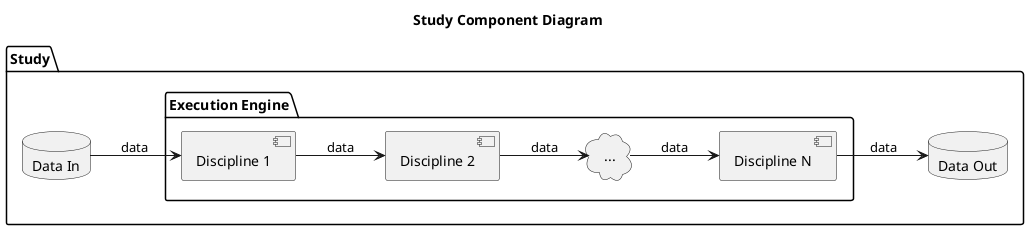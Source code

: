 @startuml

left to right direction

title Study Component Diagram

package Study {
  database "Data In" as DI
  package "Execution Engine" {
    component "Discipline 1" as D1
    component "Discipline 2" as D2
    cloud "..." as Dots
    component "Discipline N" as DN
  }
  database "Data Out" as DO
}

DI --> D1 : data
D1 --> D2 : data
D2 --> Dots : data
Dots --> DN : data
DN --> DO : data

@enduml
